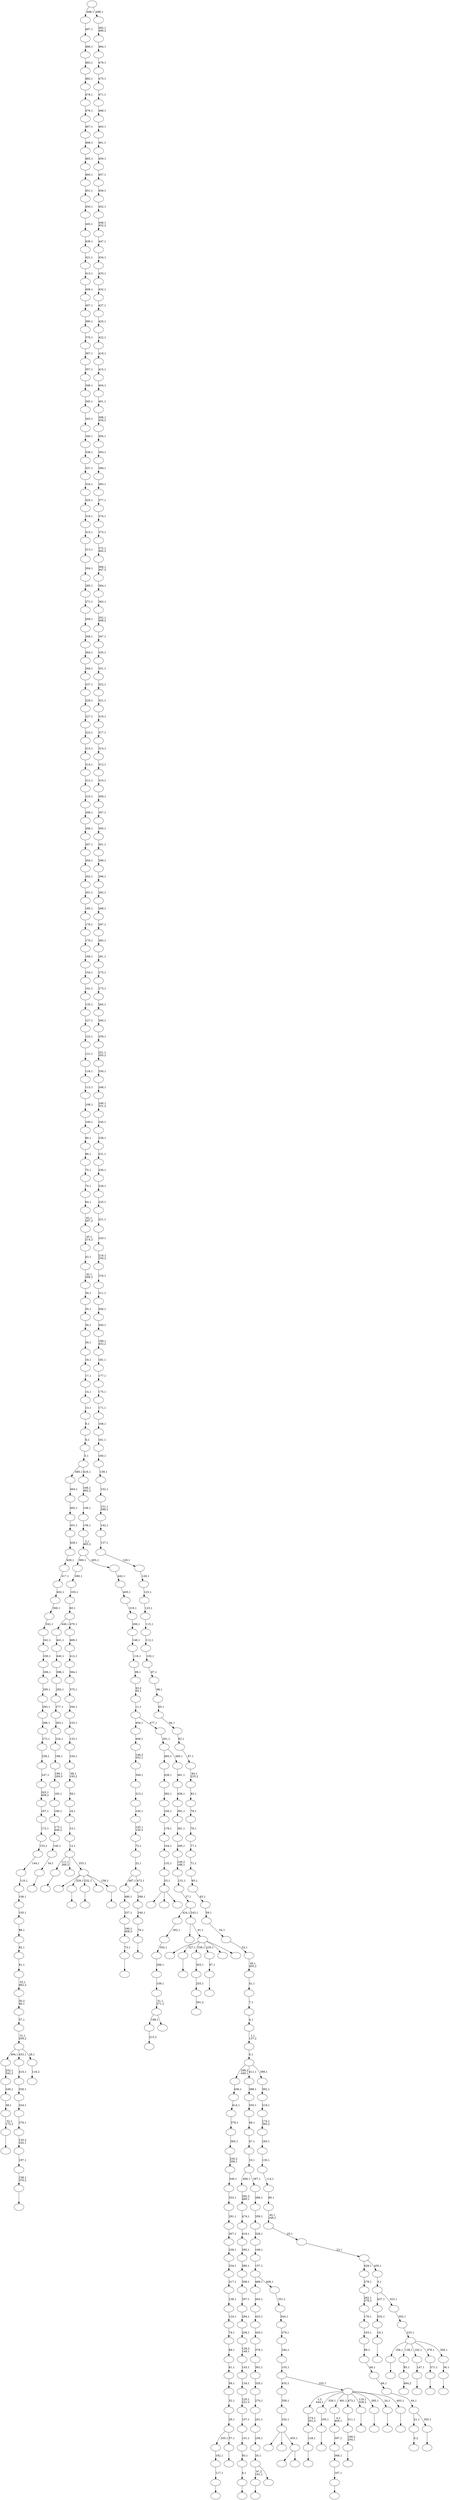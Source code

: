 digraph T {
	550 [label=""]
	549 [label=""]
	548 [label=""]
	547 [label=""]
	546 [label=""]
	545 [label=""]
	544 [label=""]
	543 [label=""]
	542 [label=""]
	541 [label=""]
	540 [label=""]
	539 [label=""]
	538 [label=""]
	537 [label=""]
	536 [label=""]
	535 [label=""]
	534 [label=""]
	533 [label=""]
	532 [label=""]
	531 [label=""]
	530 [label=""]
	529 [label=""]
	528 [label=""]
	527 [label=""]
	526 [label=""]
	525 [label=""]
	524 [label=""]
	523 [label=""]
	522 [label=""]
	521 [label=""]
	520 [label=""]
	519 [label=""]
	518 [label=""]
	517 [label=""]
	516 [label=""]
	515 [label=""]
	514 [label=""]
	513 [label=""]
	512 [label=""]
	511 [label=""]
	510 [label=""]
	509 [label=""]
	508 [label=""]
	507 [label=""]
	506 [label=""]
	505 [label=""]
	504 [label=""]
	503 [label=""]
	502 [label=""]
	501 [label=""]
	500 [label=""]
	499 [label=""]
	498 [label=""]
	497 [label=""]
	496 [label=""]
	495 [label=""]
	494 [label=""]
	493 [label=""]
	492 [label=""]
	491 [label=""]
	490 [label=""]
	489 [label=""]
	488 [label=""]
	487 [label=""]
	486 [label=""]
	485 [label=""]
	484 [label=""]
	483 [label=""]
	482 [label=""]
	481 [label=""]
	480 [label=""]
	479 [label=""]
	478 [label=""]
	477 [label=""]
	476 [label=""]
	475 [label=""]
	474 [label=""]
	473 [label=""]
	472 [label=""]
	471 [label=""]
	470 [label=""]
	469 [label=""]
	468 [label=""]
	467 [label=""]
	466 [label=""]
	465 [label=""]
	464 [label=""]
	463 [label=""]
	462 [label=""]
	461 [label=""]
	460 [label=""]
	459 [label=""]
	458 [label=""]
	457 [label=""]
	456 [label=""]
	455 [label=""]
	454 [label=""]
	453 [label=""]
	452 [label=""]
	451 [label=""]
	450 [label=""]
	449 [label=""]
	448 [label=""]
	447 [label=""]
	446 [label=""]
	445 [label=""]
	444 [label=""]
	443 [label=""]
	442 [label=""]
	441 [label=""]
	440 [label=""]
	439 [label=""]
	438 [label=""]
	437 [label=""]
	436 [label=""]
	435 [label=""]
	434 [label=""]
	433 [label=""]
	432 [label=""]
	431 [label=""]
	430 [label=""]
	429 [label=""]
	428 [label=""]
	427 [label=""]
	426 [label=""]
	425 [label=""]
	424 [label=""]
	423 [label=""]
	422 [label=""]
	421 [label=""]
	420 [label=""]
	419 [label=""]
	418 [label=""]
	417 [label=""]
	416 [label=""]
	415 [label=""]
	414 [label=""]
	413 [label=""]
	412 [label=""]
	411 [label=""]
	410 [label=""]
	409 [label=""]
	408 [label=""]
	407 [label=""]
	406 [label=""]
	405 [label=""]
	404 [label=""]
	403 [label=""]
	402 [label=""]
	401 [label=""]
	400 [label=""]
	399 [label=""]
	398 [label=""]
	397 [label=""]
	396 [label=""]
	395 [label=""]
	394 [label=""]
	393 [label=""]
	392 [label=""]
	391 [label=""]
	390 [label=""]
	389 [label=""]
	388 [label=""]
	387 [label=""]
	386 [label=""]
	385 [label=""]
	384 [label=""]
	383 [label=""]
	382 [label=""]
	381 [label=""]
	380 [label=""]
	379 [label=""]
	378 [label=""]
	377 [label=""]
	376 [label=""]
	375 [label=""]
	374 [label=""]
	373 [label=""]
	372 [label=""]
	371 [label=""]
	370 [label=""]
	369 [label=""]
	368 [label=""]
	367 [label=""]
	366 [label=""]
	365 [label=""]
	364 [label=""]
	363 [label=""]
	362 [label=""]
	361 [label=""]
	360 [label=""]
	359 [label=""]
	358 [label=""]
	357 [label=""]
	356 [label=""]
	355 [label=""]
	354 [label=""]
	353 [label=""]
	352 [label=""]
	351 [label=""]
	350 [label=""]
	349 [label=""]
	348 [label=""]
	347 [label=""]
	346 [label=""]
	345 [label=""]
	344 [label=""]
	343 [label=""]
	342 [label=""]
	341 [label=""]
	340 [label=""]
	339 [label=""]
	338 [label=""]
	337 [label=""]
	336 [label=""]
	335 [label=""]
	334 [label=""]
	333 [label=""]
	332 [label=""]
	331 [label=""]
	330 [label=""]
	329 [label=""]
	328 [label=""]
	327 [label=""]
	326 [label=""]
	325 [label=""]
	324 [label=""]
	323 [label=""]
	322 [label=""]
	321 [label=""]
	320 [label=""]
	319 [label=""]
	318 [label=""]
	317 [label=""]
	316 [label=""]
	315 [label=""]
	314 [label=""]
	313 [label=""]
	312 [label=""]
	311 [label=""]
	310 [label=""]
	309 [label=""]
	308 [label=""]
	307 [label=""]
	306 [label=""]
	305 [label=""]
	304 [label=""]
	303 [label=""]
	302 [label=""]
	301 [label=""]
	300 [label=""]
	299 [label=""]
	298 [label=""]
	297 [label=""]
	296 [label=""]
	295 [label=""]
	294 [label=""]
	293 [label=""]
	292 [label=""]
	291 [label=""]
	290 [label=""]
	289 [label=""]
	288 [label=""]
	287 [label=""]
	286 [label=""]
	285 [label=""]
	284 [label=""]
	283 [label=""]
	282 [label=""]
	281 [label=""]
	280 [label=""]
	279 [label=""]
	278 [label=""]
	277 [label=""]
	276 [label=""]
	275 [label=""]
	274 [label=""]
	273 [label=""]
	272 [label=""]
	271 [label=""]
	270 [label=""]
	269 [label=""]
	268 [label=""]
	267 [label=""]
	266 [label=""]
	265 [label=""]
	264 [label=""]
	263 [label=""]
	262 [label=""]
	261 [label=""]
	260 [label=""]
	259 [label=""]
	258 [label=""]
	257 [label=""]
	256 [label=""]
	255 [label=""]
	254 [label=""]
	253 [label=""]
	252 [label=""]
	251 [label=""]
	250 [label=""]
	249 [label=""]
	248 [label=""]
	247 [label=""]
	246 [label=""]
	245 [label=""]
	244 [label=""]
	243 [label=""]
	242 [label=""]
	241 [label=""]
	240 [label=""]
	239 [label=""]
	238 [label=""]
	237 [label=""]
	236 [label=""]
	235 [label=""]
	234 [label=""]
	233 [label=""]
	232 [label=""]
	231 [label=""]
	230 [label=""]
	229 [label=""]
	228 [label=""]
	227 [label=""]
	226 [label=""]
	225 [label=""]
	224 [label=""]
	223 [label=""]
	222 [label=""]
	221 [label=""]
	220 [label=""]
	219 [label=""]
	218 [label=""]
	217 [label=""]
	216 [label=""]
	215 [label=""]
	214 [label=""]
	213 [label=""]
	212 [label=""]
	211 [label=""]
	210 [label=""]
	209 [label=""]
	208 [label=""]
	207 [label=""]
	206 [label=""]
	205 [label=""]
	204 [label=""]
	203 [label=""]
	202 [label=""]
	201 [label=""]
	200 [label=""]
	199 [label=""]
	198 [label=""]
	197 [label=""]
	196 [label=""]
	195 [label=""]
	194 [label=""]
	193 [label=""]
	192 [label=""]
	191 [label=""]
	190 [label=""]
	189 [label=""]
	188 [label=""]
	187 [label=""]
	186 [label=""]
	185 [label=""]
	184 [label=""]
	183 [label=""]
	182 [label=""]
	181 [label=""]
	180 [label=""]
	179 [label=""]
	178 [label=""]
	177 [label=""]
	176 [label=""]
	175 [label=""]
	174 [label=""]
	173 [label=""]
	172 [label=""]
	171 [label=""]
	170 [label=""]
	169 [label=""]
	168 [label=""]
	167 [label=""]
	166 [label=""]
	165 [label=""]
	164 [label=""]
	163 [label=""]
	162 [label=""]
	161 [label=""]
	160 [label=""]
	159 [label=""]
	158 [label=""]
	157 [label=""]
	156 [label=""]
	155 [label=""]
	154 [label=""]
	153 [label=""]
	152 [label=""]
	151 [label=""]
	150 [label=""]
	149 [label=""]
	148 [label=""]
	147 [label=""]
	146 [label=""]
	145 [label=""]
	144 [label=""]
	143 [label=""]
	142 [label=""]
	141 [label=""]
	140 [label=""]
	139 [label=""]
	138 [label=""]
	137 [label=""]
	136 [label=""]
	135 [label=""]
	134 [label=""]
	133 [label=""]
	132 [label=""]
	131 [label=""]
	130 [label=""]
	129 [label=""]
	128 [label=""]
	127 [label=""]
	126 [label=""]
	125 [label=""]
	124 [label=""]
	123 [label=""]
	122 [label=""]
	121 [label=""]
	120 [label=""]
	119 [label=""]
	118 [label=""]
	117 [label=""]
	116 [label=""]
	115 [label=""]
	114 [label=""]
	113 [label=""]
	112 [label=""]
	111 [label=""]
	110 [label=""]
	109 [label=""]
	108 [label=""]
	107 [label=""]
	106 [label=""]
	105 [label=""]
	104 [label=""]
	103 [label=""]
	102 [label=""]
	101 [label=""]
	100 [label=""]
	99 [label=""]
	98 [label=""]
	97 [label=""]
	96 [label=""]
	95 [label=""]
	94 [label=""]
	93 [label=""]
	92 [label=""]
	91 [label=""]
	90 [label=""]
	89 [label=""]
	88 [label=""]
	87 [label=""]
	86 [label=""]
	85 [label=""]
	84 [label=""]
	83 [label=""]
	82 [label=""]
	81 [label=""]
	80 [label=""]
	79 [label=""]
	78 [label=""]
	77 [label=""]
	76 [label=""]
	75 [label=""]
	74 [label=""]
	73 [label=""]
	72 [label=""]
	71 [label=""]
	70 [label=""]
	69 [label=""]
	68 [label=""]
	67 [label=""]
	66 [label=""]
	65 [label=""]
	64 [label=""]
	63 [label=""]
	62 [label=""]
	61 [label=""]
	60 [label=""]
	59 [label=""]
	58 [label=""]
	57 [label=""]
	56 [label=""]
	55 [label=""]
	54 [label=""]
	53 [label=""]
	52 [label=""]
	51 [label=""]
	50 [label=""]
	49 [label=""]
	48 [label=""]
	47 [label=""]
	46 [label=""]
	45 [label=""]
	44 [label=""]
	43 [label=""]
	42 [label=""]
	41 [label=""]
	40 [label=""]
	39 [label=""]
	38 [label=""]
	37 [label=""]
	36 [label=""]
	35 [label=""]
	34 [label=""]
	33 [label=""]
	32 [label=""]
	31 [label=""]
	30 [label=""]
	29 [label=""]
	28 [label=""]
	27 [label=""]
	26 [label=""]
	25 [label=""]
	24 [label=""]
	23 [label=""]
	22 [label=""]
	21 [label=""]
	20 [label=""]
	19 [label=""]
	18 [label=""]
	17 [label=""]
	16 [label=""]
	15 [label=""]
	14 [label=""]
	13 [label=""]
	12 [label=""]
	11 [label=""]
	10 [label=""]
	9 [label=""]
	8 [label=""]
	7 [label=""]
	6 [label=""]
	5 [label=""]
	4 [label=""]
	3 [label=""]
	2 [label=""]
	1 [label=""]
	0 [label=""]
	547 -> 548 [label=""]
	544 -> 545 [label="215,2"]
	542 -> 543 [label=""]
	541 -> 542 [label="73,1"]
	540 -> 541 [label="190,1\n408,3"]
	539 -> 540 [label="257,1"]
	538 -> 539 [label="480,1"]
	536 -> 537 [label=""]
	535 -> 536 [label="32,1\n172,2"]
	534 -> 535 [label="38,1"]
	533 -> 534 [label="249,1"]
	532 -> 533 [label="252,1\n342,2"]
	530 -> 531 [label="0,2"]
	528 -> 529 [label=""]
	526 -> 527 [label=""]
	525 -> 526 [label="128,1"]
	524 -> 525 [label="274,1\n351,2"]
	522 -> 523 [label=""]
	520 -> 521 [label=""]
	519 -> 520 [label="195,1"]
	516 -> 517 [label=""]
	514 -> 515 [label=""]
	513 -> 514 [label="117,1"]
	512 -> 513 [label="182,1"]
	509 -> 510 [label=""]
	508 -> 512 [label="205,1"]
	508 -> 509 [label="57,1"]
	507 -> 508 [label="29,1"]
	506 -> 507 [label="52,1"]
	505 -> 506 [label="56,1"]
	504 -> 505 [label="61,1"]
	503 -> 504 [label="69,1"]
	502 -> 503 [label="74,1"]
	501 -> 502 [label="124,1"]
	500 -> 501 [label="138,1"]
	499 -> 500 [label="217,1"]
	498 -> 499 [label="234,1"]
	497 -> 498 [label="239,1"]
	496 -> 497 [label="267,1"]
	495 -> 496 [label="291,1"]
	494 -> 495 [label="333,1"]
	493 -> 494 [label="346,1"]
	492 -> 493 [label="230,2\n356,1"]
	491 -> 492 [label="365,1"]
	490 -> 491 [label="378,1"]
	489 -> 490 [label="414,1"]
	488 -> 489 [label="436,1"]
	486 -> 487 [label=""]
	485 -> 486 [label="167,1"]
	484 -> 485 [label="366,1"]
	483 -> 484 [label="397,1"]
	482 -> 483 [label="4,2\n400,1"]
	480 -> 481 [label=""]
	478 -> 479 [label=""]
	476 -> 477 [label=""]
	475 -> 476 [label="76,1"]
	474 -> 475 [label="240,1"]
	473 -> 474 [label="289,1"]
	472 -> 538 [label="487,1"]
	472 -> 473 [label="472,1"]
	471 -> 472 [label="22,1"]
	470 -> 471 [label="72,1"]
	469 -> 470 [label="145,1\n150,2"]
	468 -> 469 [label="150,1"]
	467 -> 468 [label="213,1"]
	466 -> 467 [label="349,1"]
	465 -> 466 [label="148,2\n353,1"]
	464 -> 465 [label="406,1"]
	462 -> 463 [label=""]
	461 -> 462 [label="34,1"]
	460 -> 461 [label="140,1"]
	459 -> 460 [label="173,1\n446,2"]
	458 -> 459 [label="180,1"]
	457 -> 458 [label="183,1"]
	456 -> 457 [label="186,1\n209,3"]
	455 -> 456 [label="196,1"]
	454 -> 455 [label="224,1"]
	453 -> 454 [label="263,1"]
	452 -> 453 [label="277,1"]
	451 -> 452 [label="282,1"]
	450 -> 451 [label="396,1"]
	449 -> 450 [label="440,1"]
	448 -> 449 [label="441,1"]
	446 -> 447 [label="484,2"]
	445 -> 446 [label="85,1"]
	442 -> 443 [label=""]
	441 -> 442 [label="199,2\n254,1"]
	440 -> 441 [label="311,1"]
	438 -> 439 [label=""]
	436 -> 522 [label="97,2\n191,1"]
	436 -> 437 [label=""]
	435 -> 436 [label="20,1"]
	434 -> 435 [label="236,1"]
	433 -> 434 [label="241,1"]
	432 -> 433 [label="270,1"]
	431 -> 432 [label="320,1"]
	430 -> 431 [label="361,1"]
	429 -> 430 [label="376,1"]
	428 -> 429 [label="420,1"]
	427 -> 428 [label="423,1"]
	426 -> 427 [label="443,1"]
	424 -> 425 [label=""]
	423 -> 424 [label="6,1"]
	422 -> 423 [label="93,1"]
	421 -> 422 [label="101,1"]
	420 -> 421 [label="107,1"]
	419 -> 420 [label="120,1\n221,2"]
	418 -> 419 [label="134,1"]
	417 -> 418 [label="143,1"]
	416 -> 417 [label="129,2\n149,1"]
	415 -> 416 [label="226,1"]
	414 -> 415 [label="284,1"]
	413 -> 414 [label="297,1"]
	412 -> 413 [label="308,1"]
	411 -> 412 [label="380,1"]
	410 -> 411 [label="395,1"]
	409 -> 410 [label="419,1"]
	408 -> 409 [label="474,1"]
	407 -> 408 [label="292,2\n489,1"]
	405 -> 546 [label=""]
	405 -> 511 [label=""]
	405 -> 406 [label=""]
	404 -> 405 [label="33,1"]
	403 -> 404 [label="132,1"]
	402 -> 403 [label="164,1"]
	401 -> 402 [label="178,1"]
	400 -> 401 [label="256,1"]
	399 -> 400 [label="382,1"]
	398 -> 399 [label="438,1"]
	394 -> 544 [label="198,1"]
	394 -> 395 [label=""]
	393 -> 394 [label="51,1\n271,2"]
	392 -> 393 [label="109,1"]
	391 -> 392 [label="298,1"]
	390 -> 391 [label="354,1"]
	389 -> 390 [label="362,1"]
	386 -> 387 [label=""]
	385 -> 386 [label="158,1\n370,2"]
	384 -> 385 [label="197,1"]
	383 -> 384 [label="135,2\n242,1"]
	382 -> 383 [label="276,1"]
	381 -> 382 [label="324,1"]
	380 -> 381 [label="326,1"]
	379 -> 380 [label="410,1"]
	377 -> 378 [label=""]
	376 -> 377 [label="19,1"]
	375 -> 376 [label="332,1"]
	373 -> 374 [label=""]
	372 -> 373 [label="147,1"]
	370 -> 371 [label=""]
	369 -> 370 [label="371,1"]
	367 -> 550 [label=""]
	367 -> 368 [label=""]
	366 -> 444 [label=""]
	366 -> 397 [label=""]
	366 -> 367 [label="455,1"]
	365 -> 366 [label="162,1"]
	364 -> 365 [label="358,1"]
	362 -> 363 [label=""]
	360 -> 361 [label="391,2"]
	359 -> 360 [label="255,1"]
	358 -> 359 [label="303,1"]
	356 -> 357 [label=""]
	355 -> 530 [label="21,1"]
	355 -> 356 [label="350,1"]
	354 -> 355 [label="44,1"]
	353 -> 354 [label="66,1"]
	352 -> 353 [label="68,1"]
	351 -> 352 [label="89,1"]
	350 -> 351 [label="163,1"]
	349 -> 350 [label="176,1"]
	348 -> 349 [label="262,1\n278,2"]
	347 -> 348 [label="278,1"]
	345 -> 346 [label="116,2"]
	344 -> 532 [label="494,1"]
	344 -> 379 [label="453,1"]
	344 -> 345 [label="28,1"]
	343 -> 344 [label="31,1\n209,2"]
	342 -> 343 [label="37,1"]
	341 -> 342 [label="30,2\n46,1"]
	340 -> 341 [label="55,1\n462,2"]
	339 -> 340 [label="81,1"]
	338 -> 339 [label="82,1"]
	337 -> 338 [label="88,1"]
	336 -> 337 [label="105,1"]
	335 -> 336 [label="106,1"]
	334 -> 335 [label="110,1"]
	333 -> 334 [label="144,1"]
	332 -> 333 [label="153,1"]
	331 -> 332 [label="172,1"]
	330 -> 331 [label="187,1"]
	329 -> 330 [label="203,1\n408,2"]
	328 -> 329 [label="247,1"]
	327 -> 328 [label="258,1"]
	326 -> 327 [label="272,1"]
	325 -> 326 [label="286,1"]
	324 -> 325 [label="293,1"]
	323 -> 324 [label="295,1"]
	322 -> 323 [label="306,1"]
	321 -> 322 [label="330,1"]
	320 -> 321 [label="341,1"]
	319 -> 320 [label="342,1"]
	318 -> 319 [label="369,1"]
	317 -> 318 [label="402,1"]
	316 -> 317 [label="417,1"]
	315 -> 316 [label="426,1"]
	314 -> 315 [label="428,1"]
	313 -> 314 [label="431,1"]
	312 -> 313 [label="462,1"]
	311 -> 312 [label="464,1"]
	309 -> 310 [label=""]
	307 -> 308 [label=""]
	306 -> 518 [label=""]
	306 -> 516 [label="329,1"]
	306 -> 480 [label="232,1"]
	306 -> 396 [label=""]
	306 -> 307 [label="156,1"]
	305 -> 478 [label="111,1\n269,2"]
	305 -> 388 [label=""]
	305 -> 306 [label="253,1"]
	304 -> 305 [label="12,1"]
	303 -> 304 [label="15,1"]
	302 -> 303 [label="16,1"]
	301 -> 302 [label="58,1"]
	300 -> 301 [label="98,1\n193,2"]
	299 -> 300 [label="104,1"]
	298 -> 299 [label="133,1"]
	297 -> 298 [label="233,1"]
	296 -> 297 [label="294,1"]
	295 -> 296 [label="375,1"]
	294 -> 295 [label="384,1"]
	293 -> 294 [label="412,1"]
	292 -> 293 [label="469,1"]
	291 -> 448 [label="446,1"]
	291 -> 292 [label="470,1"]
	290 -> 291 [label="60,1"]
	289 -> 290 [label="193,1"]
	288 -> 289 [label="280,1"]
	286 -> 287 [label=""]
	285 -> 286 [label="67,1"]
	283 -> 284 [label=""]
	282 -> 524 [label="1,2\n444,1"]
	282 -> 519 [label="339,1"]
	282 -> 482 [label="491,1"]
	282 -> 440 [label="473,1"]
	282 -> 438 [label="119,1\n328,2"]
	282 -> 362 [label="385,1"]
	282 -> 309 [label="24,1"]
	282 -> 283 [label="403,1"]
	281 -> 364 [label="435,1"]
	281 -> 282 [label="103,1"]
	280 -> 281 [label="155,1"]
	279 -> 280 [label="184,1"]
	278 -> 279 [label="279,1"]
	277 -> 278 [label="344,1"]
	276 -> 277 [label="351,1"]
	275 -> 426 [label="488,1"]
	275 -> 276 [label="409,1"]
	274 -> 275 [label="157,1"]
	273 -> 274 [label="199,1"]
	272 -> 273 [label="328,1"]
	271 -> 272 [label="359,1"]
	270 -> 271 [label="386,1"]
	269 -> 407 [label="499,1"]
	269 -> 270 [label="387,1"]
	268 -> 269 [label="10,1"]
	267 -> 268 [label="47,1"]
	266 -> 267 [label="48,1"]
	265 -> 266 [label="355,1"]
	264 -> 265 [label="388,1"]
	260 -> 549 [label=""]
	260 -> 528 [label="327,1"]
	260 -> 358 [label="336,1"]
	260 -> 285 [label="235,1"]
	260 -> 263 [label=""]
	260 -> 261 [label=""]
	259 -> 262 [label=""]
	259 -> 260 [label="91,1"]
	258 -> 389 [label="424,1"]
	258 -> 259 [label="243,1"]
	257 -> 258 [label="27,1"]
	256 -> 257 [label="131,1"]
	255 -> 256 [label="146,2\n188,1"]
	254 -> 255 [label="290,1"]
	253 -> 254 [label="381,1"]
	252 -> 253 [label="391,1"]
	251 -> 252 [label="458,1"]
	250 -> 251 [label="481,1"]
	249 -> 398 [label="495,1"]
	249 -> 250 [label="490,1"]
	248 -> 249 [label="261,1"]
	247 -> 464 [label="454,1"]
	247 -> 248 [label="477,1"]
	246 -> 247 [label="11,1"]
	245 -> 246 [label="43,2\n50,1"]
	244 -> 245 [label="99,1"]
	243 -> 244 [label="118,1"]
	242 -> 243 [label="148,1"]
	241 -> 242 [label="266,1"]
	240 -> 241 [label="316,1"]
	239 -> 240 [label="405,1"]
	238 -> 239 [label="442,1"]
	237 -> 288 [label="360,1"]
	237 -> 238 [label="493,1"]
	236 -> 237 [label="2,1\n465,2"]
	235 -> 236 [label="136,1"]
	234 -> 235 [label="146,1"]
	233 -> 234 [label="166,1\n482,2"]
	232 -> 311 [label="485,1"]
	232 -> 233 [label="416,1"]
	231 -> 232 [label="5,1"]
	230 -> 231 [label="8,1"]
	229 -> 230 [label="9,1"]
	228 -> 229 [label="13,1"]
	227 -> 228 [label="14,1"]
	226 -> 227 [label="17,1"]
	225 -> 226 [label="18,1"]
	224 -> 225 [label="26,1"]
	223 -> 224 [label="30,1"]
	222 -> 223 [label="35,1"]
	221 -> 222 [label="39,1"]
	220 -> 221 [label="42,1\n268,2"]
	219 -> 220 [label="43,1"]
	218 -> 219 [label="45,1\n214,2"]
	217 -> 218 [label="62,1\n207,2"]
	216 -> 217 [label="64,1"]
	215 -> 216 [label="70,1"]
	214 -> 215 [label="75,1"]
	213 -> 214 [label="86,1"]
	212 -> 213 [label="90,1"]
	211 -> 212 [label="100,1"]
	210 -> 211 [label="108,1"]
	209 -> 210 [label="113,1"]
	208 -> 209 [label="116,1"]
	207 -> 208 [label="121,1"]
	206 -> 207 [label="122,1"]
	205 -> 206 [label="127,1"]
	204 -> 205 [label="135,1"]
	203 -> 204 [label="141,1"]
	202 -> 203 [label="154,1"]
	201 -> 202 [label="169,1"]
	200 -> 201 [label="170,1"]
	199 -> 200 [label="179,1"]
	198 -> 199 [label="185,1"]
	197 -> 198 [label="201,1"]
	196 -> 197 [label="202,1"]
	195 -> 196 [label="204,1"]
	194 -> 195 [label="207,1"]
	193 -> 194 [label="208,1"]
	192 -> 193 [label="209,1"]
	191 -> 192 [label="210,1"]
	190 -> 191 [label="212,1"]
	189 -> 190 [label="214,1"]
	188 -> 189 [label="215,1"]
	187 -> 188 [label="222,1"]
	186 -> 187 [label="227,1"]
	185 -> 186 [label="229,1"]
	184 -> 185 [label="237,1"]
	183 -> 184 [label="244,1"]
	182 -> 183 [label="264,1"]
	181 -> 182 [label="268,1"]
	180 -> 181 [label="269,1"]
	179 -> 180 [label="271,1"]
	178 -> 179 [label="285,1"]
	177 -> 178 [label="304,1"]
	176 -> 177 [label="313,1"]
	175 -> 176 [label="315,1"]
	174 -> 175 [label="318,1"]
	173 -> 174 [label="325,1"]
	172 -> 173 [label="334,1"]
	171 -> 172 [label="337,1"]
	170 -> 171 [label="338,1"]
	169 -> 170 [label="340,1"]
	168 -> 169 [label="343,1"]
	167 -> 168 [label="345,1"]
	166 -> 167 [label="348,1"]
	165 -> 166 [label="357,1"]
	164 -> 165 [label="367,1"]
	163 -> 164 [label="370,1"]
	162 -> 163 [label="390,1"]
	161 -> 162 [label="407,1"]
	160 -> 161 [label="408,1"]
	159 -> 160 [label="413,1"]
	158 -> 159 [label="421,1"]
	157 -> 158 [label="439,1"]
	156 -> 157 [label="445,1"]
	155 -> 156 [label="450,1"]
	154 -> 155 [label="451,1"]
	153 -> 154 [label="460,1"]
	152 -> 153 [label="465,1"]
	151 -> 152 [label="466,1"]
	150 -> 151 [label="467,1"]
	149 -> 150 [label="476,1"]
	148 -> 149 [label="478,1"]
	147 -> 148 [label="482,1"]
	146 -> 147 [label="483,1"]
	145 -> 146 [label="486,1"]
	144 -> 145 [label="497,1"]
	142 -> 143 [label=""]
	141 -> 142 [label="36,1"]
	140 -> 547 [label="194,1"]
	140 -> 445 [label="139,1"]
	140 -> 372 [label="192,1"]
	140 -> 369 [label="379,1"]
	140 -> 141 [label="300,1"]
	139 -> 140 [label="223,1"]
	138 -> 139 [label="302,1"]
	137 -> 375 [label="437,1"]
	137 -> 138 [label="323,1"]
	136 -> 137 [label="3,1"]
	135 -> 347 [label="429,1"]
	135 -> 136 [label="430,1"]
	134 -> 135 [label="23,1"]
	133 -> 134 [label="25,1"]
	132 -> 133 [label="40,1\n248,2"]
	131 -> 132 [label="80,1"]
	130 -> 131 [label="114,1"]
	129 -> 130 [label="130,1"]
	128 -> 129 [label="165,1"]
	127 -> 128 [label="174,1\n393,2"]
	126 -> 127 [label="219,1"]
	125 -> 126 [label="392,1"]
	124 -> 488 [label="299,2\n449,1"]
	124 -> 264 [label="411,1"]
	124 -> 125 [label="399,1"]
	123 -> 124 [label="0,1"]
	122 -> 123 [label="1,1\n137,2"]
	121 -> 122 [label="4,1"]
	120 -> 121 [label="7,1"]
	119 -> 120 [label="41,1"]
	118 -> 119 [label="49,1\n305,2"]
	117 -> 118 [label="53,1"]
	116 -> 117 [label="54,1"]
	115 -> 116 [label="59,1"]
	114 -> 115 [label="63,1"]
	113 -> 114 [label="65,1"]
	112 -> 113 [label="71,1"]
	111 -> 112 [label="77,1"]
	110 -> 111 [label="78,1"]
	109 -> 110 [label="79,1"]
	108 -> 109 [label="83,1"]
	107 -> 108 [label="84,1\n225,2"]
	106 -> 107 [label="87,1"]
	105 -> 106 [label="92,1"]
	104 -> 105 [label="94,1"]
	103 -> 104 [label="95,1"]
	102 -> 103 [label="96,1"]
	101 -> 102 [label="97,1"]
	100 -> 101 [label="102,1"]
	99 -> 100 [label="112,1"]
	98 -> 99 [label="115,1"]
	97 -> 98 [label="123,1"]
	96 -> 97 [label="125,1"]
	95 -> 96 [label="126,1"]
	94 -> 95 [label="129,1"]
	93 -> 94 [label="137,1"]
	92 -> 93 [label="142,1"]
	91 -> 92 [label="151,1\n288,2"]
	90 -> 91 [label="152,1"]
	89 -> 90 [label="159,1"]
	88 -> 89 [label="160,1"]
	87 -> 88 [label="161,1"]
	86 -> 87 [label="168,1"]
	85 -> 86 [label="171,1"]
	84 -> 85 [label="175,1"]
	83 -> 84 [label="177,1"]
	82 -> 83 [label="181,1"]
	81 -> 82 [label="189,1\n432,2"]
	80 -> 81 [label="200,1"]
	79 -> 80 [label="206,1"]
	78 -> 79 [label="211,1"]
	77 -> 78 [label="216,1"]
	76 -> 77 [label="218,1\n250,2"]
	75 -> 76 [label="220,1"]
	74 -> 75 [label="221,1"]
	73 -> 74 [label="225,1"]
	72 -> 73 [label="228,1"]
	71 -> 72 [label="230,1"]
	70 -> 71 [label="231,1"]
	69 -> 70 [label="238,1"]
	68 -> 69 [label="245,1"]
	67 -> 68 [label="246,1\n331,2"]
	66 -> 67 [label="248,1"]
	65 -> 66 [label="250,1"]
	64 -> 65 [label="251,1\n265,2"]
	63 -> 64 [label="259,1"]
	62 -> 63 [label="260,1"]
	61 -> 62 [label="265,1"]
	60 -> 61 [label="273,1"]
	59 -> 60 [label="275,1"]
	58 -> 59 [label="281,1"]
	57 -> 58 [label="283,1"]
	56 -> 57 [label="287,1"]
	55 -> 56 [label="288,1"]
	54 -> 55 [label="292,1"]
	53 -> 54 [label="296,1"]
	52 -> 53 [label="299,1"]
	51 -> 52 [label="301,1"]
	50 -> 51 [label="305,1"]
	49 -> 50 [label="307,1"]
	48 -> 49 [label="309,1"]
	47 -> 48 [label="310,1"]
	46 -> 47 [label="312,1"]
	45 -> 46 [label="314,1"]
	44 -> 45 [label="317,1"]
	43 -> 44 [label="319,1"]
	42 -> 43 [label="321,1"]
	41 -> 42 [label="322,1"]
	40 -> 41 [label="331,1"]
	39 -> 40 [label="335,1"]
	38 -> 39 [label="347,1"]
	37 -> 38 [label="352,1\n468,2"]
	36 -> 37 [label="363,1"]
	35 -> 36 [label="364,1"]
	34 -> 35 [label="368,1\n447,2"]
	33 -> 34 [label="372,1\n492,2"]
	32 -> 33 [label="373,1"]
	31 -> 32 [label="374,1"]
	30 -> 31 [label="377,1"]
	29 -> 30 [label="383,1"]
	28 -> 29 [label="389,1"]
	27 -> 28 [label="393,1"]
	26 -> 27 [label="394,1"]
	25 -> 26 [label="398,1\n434,2"]
	24 -> 25 [label="401,1"]
	23 -> 24 [label="404,1"]
	22 -> 23 [label="415,1"]
	21 -> 22 [label="418,1"]
	20 -> 21 [label="422,1"]
	19 -> 20 [label="425,1"]
	18 -> 19 [label="427,1"]
	17 -> 18 [label="432,1"]
	16 -> 17 [label="433,1"]
	15 -> 16 [label="434,1"]
	14 -> 15 [label="447,1"]
	13 -> 14 [label="448,1\n452,2"]
	12 -> 13 [label="452,1"]
	11 -> 12 [label="456,1"]
	10 -> 11 [label="457,1"]
	9 -> 10 [label="459,1"]
	8 -> 9 [label="461,1"]
	7 -> 8 [label="463,1"]
	6 -> 7 [label="468,1"]
	5 -> 6 [label="471,1"]
	4 -> 5 [label="475,1"]
	3 -> 4 [label="479,1"]
	2 -> 3 [label="484,1"]
	1 -> 2 [label="492,1\n496,2"]
	0 -> 144 [label="498,1"]
	0 -> 1 [label="496,1"]
}
